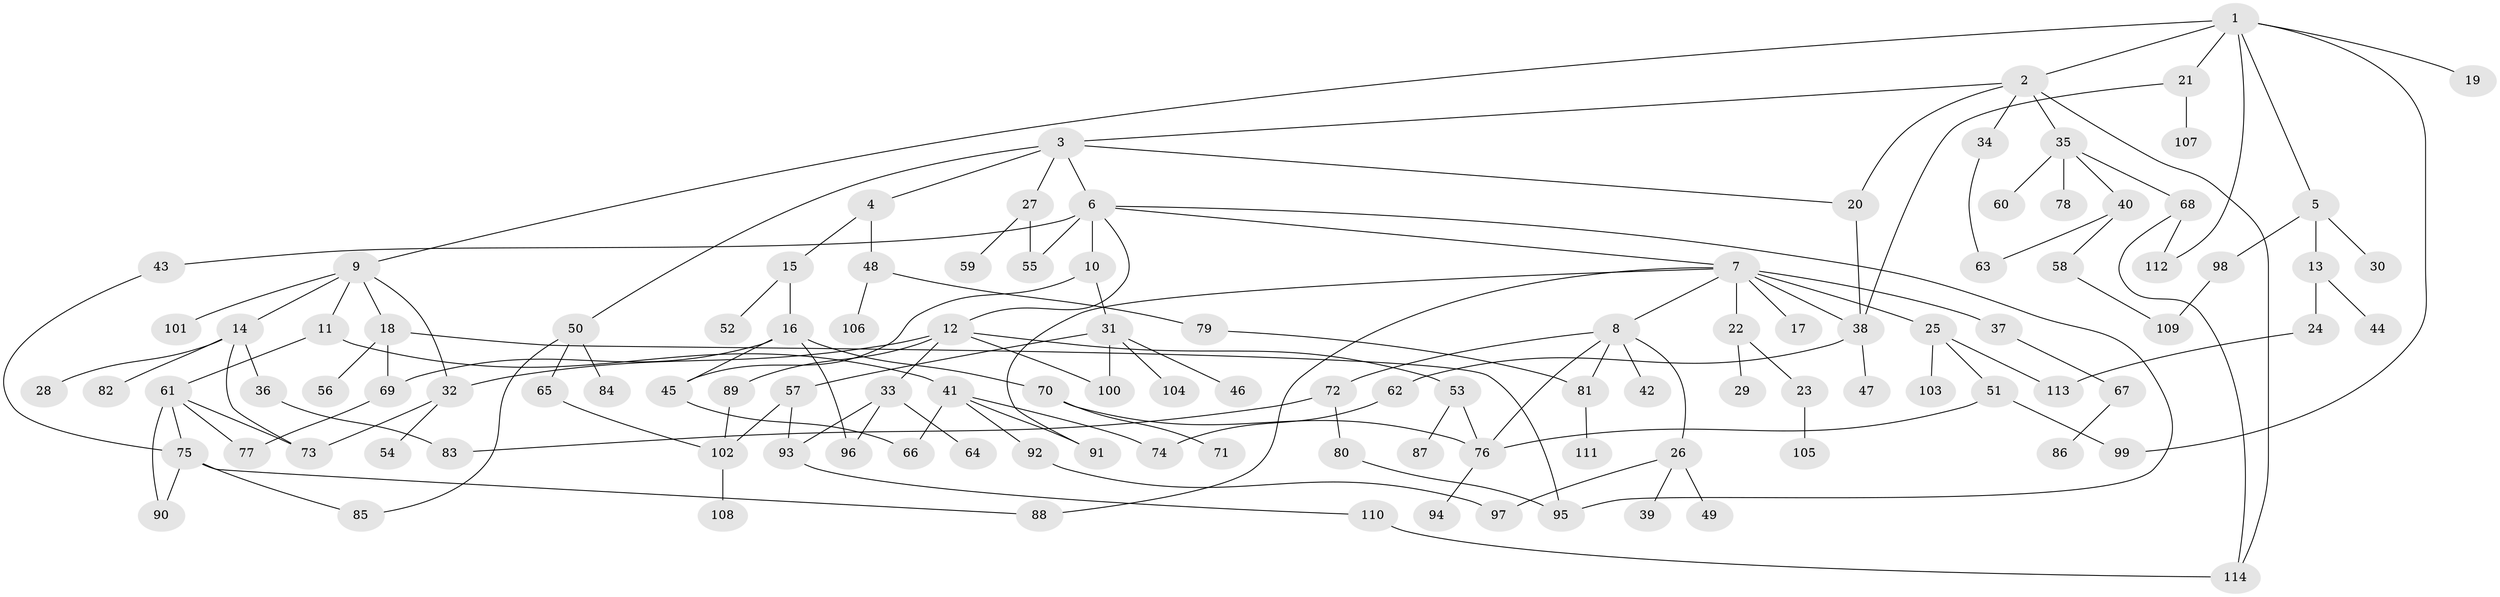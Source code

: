 // Generated by graph-tools (version 1.1) at 2025/25/03/09/25 03:25:34]
// undirected, 114 vertices, 150 edges
graph export_dot {
graph [start="1"]
  node [color=gray90,style=filled];
  1;
  2;
  3;
  4;
  5;
  6;
  7;
  8;
  9;
  10;
  11;
  12;
  13;
  14;
  15;
  16;
  17;
  18;
  19;
  20;
  21;
  22;
  23;
  24;
  25;
  26;
  27;
  28;
  29;
  30;
  31;
  32;
  33;
  34;
  35;
  36;
  37;
  38;
  39;
  40;
  41;
  42;
  43;
  44;
  45;
  46;
  47;
  48;
  49;
  50;
  51;
  52;
  53;
  54;
  55;
  56;
  57;
  58;
  59;
  60;
  61;
  62;
  63;
  64;
  65;
  66;
  67;
  68;
  69;
  70;
  71;
  72;
  73;
  74;
  75;
  76;
  77;
  78;
  79;
  80;
  81;
  82;
  83;
  84;
  85;
  86;
  87;
  88;
  89;
  90;
  91;
  92;
  93;
  94;
  95;
  96;
  97;
  98;
  99;
  100;
  101;
  102;
  103;
  104;
  105;
  106;
  107;
  108;
  109;
  110;
  111;
  112;
  113;
  114;
  1 -- 2;
  1 -- 5;
  1 -- 9;
  1 -- 19;
  1 -- 21;
  1 -- 99;
  1 -- 112;
  2 -- 3;
  2 -- 34;
  2 -- 35;
  2 -- 114;
  2 -- 20;
  3 -- 4;
  3 -- 6;
  3 -- 20;
  3 -- 27;
  3 -- 50;
  4 -- 15;
  4 -- 48;
  5 -- 13;
  5 -- 30;
  5 -- 98;
  6 -- 7;
  6 -- 10;
  6 -- 12;
  6 -- 43;
  6 -- 95;
  6 -- 55;
  7 -- 8;
  7 -- 17;
  7 -- 22;
  7 -- 25;
  7 -- 37;
  7 -- 38;
  7 -- 91;
  7 -- 88;
  8 -- 26;
  8 -- 42;
  8 -- 72;
  8 -- 81;
  8 -- 76;
  9 -- 11;
  9 -- 14;
  9 -- 18;
  9 -- 101;
  9 -- 32;
  10 -- 31;
  10 -- 45;
  11 -- 41;
  11 -- 61;
  12 -- 32;
  12 -- 33;
  12 -- 53;
  12 -- 89;
  12 -- 100;
  13 -- 24;
  13 -- 44;
  14 -- 28;
  14 -- 36;
  14 -- 73;
  14 -- 82;
  15 -- 16;
  15 -- 52;
  16 -- 45;
  16 -- 69;
  16 -- 70;
  16 -- 96;
  18 -- 56;
  18 -- 69;
  18 -- 95;
  20 -- 38;
  21 -- 107;
  21 -- 38;
  22 -- 23;
  22 -- 29;
  23 -- 105;
  24 -- 113;
  25 -- 51;
  25 -- 103;
  25 -- 113;
  26 -- 39;
  26 -- 49;
  26 -- 97;
  27 -- 55;
  27 -- 59;
  31 -- 46;
  31 -- 57;
  31 -- 104;
  31 -- 100;
  32 -- 54;
  32 -- 73;
  33 -- 64;
  33 -- 96;
  33 -- 93;
  34 -- 63;
  35 -- 40;
  35 -- 60;
  35 -- 68;
  35 -- 78;
  36 -- 83;
  37 -- 67;
  38 -- 47;
  38 -- 62;
  40 -- 58;
  40 -- 63;
  41 -- 92;
  41 -- 91;
  41 -- 74;
  41 -- 66;
  43 -- 75;
  45 -- 66;
  48 -- 79;
  48 -- 106;
  50 -- 65;
  50 -- 84;
  50 -- 85;
  51 -- 76;
  51 -- 99;
  53 -- 76;
  53 -- 87;
  57 -- 93;
  57 -- 102;
  58 -- 109;
  61 -- 75;
  61 -- 90;
  61 -- 73;
  61 -- 77;
  62 -- 74;
  65 -- 102;
  67 -- 86;
  68 -- 114;
  68 -- 112;
  69 -- 77;
  70 -- 71;
  70 -- 76;
  72 -- 80;
  72 -- 83;
  75 -- 88;
  75 -- 90;
  75 -- 85;
  76 -- 94;
  79 -- 81;
  80 -- 95;
  81 -- 111;
  89 -- 102;
  92 -- 97;
  93 -- 110;
  98 -- 109;
  102 -- 108;
  110 -- 114;
}
